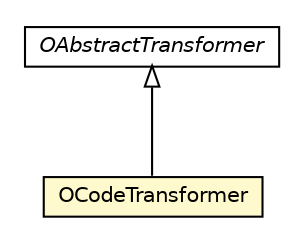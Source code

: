 #!/usr/local/bin/dot
#
# Class diagram 
# Generated by UMLGraph version R5_6-24-gf6e263 (http://www.umlgraph.org/)
#

digraph G {
	edge [fontname="Helvetica",fontsize=10,labelfontname="Helvetica",labelfontsize=10];
	node [fontname="Helvetica",fontsize=10,shape=plaintext];
	nodesep=0.25;
	ranksep=0.5;
	// com.orientechnologies.orient.etl.transformer.OCodeTransformer
	c947033 [label=<<table title="com.orientechnologies.orient.etl.transformer.OCodeTransformer" border="0" cellborder="1" cellspacing="0" cellpadding="2" port="p" bgcolor="lemonChiffon" href="./OCodeTransformer.html">
		<tr><td><table border="0" cellspacing="0" cellpadding="1">
<tr><td align="center" balign="center"> OCodeTransformer </td></tr>
		</table></td></tr>
		</table>>, URL="./OCodeTransformer.html", fontname="Helvetica", fontcolor="black", fontsize=10.0];
	// com.orientechnologies.orient.etl.transformer.OAbstractTransformer
	c947040 [label=<<table title="com.orientechnologies.orient.etl.transformer.OAbstractTransformer" border="0" cellborder="1" cellspacing="0" cellpadding="2" port="p" href="./OAbstractTransformer.html">
		<tr><td><table border="0" cellspacing="0" cellpadding="1">
<tr><td align="center" balign="center"><font face="Helvetica-Oblique"> OAbstractTransformer </font></td></tr>
		</table></td></tr>
		</table>>, URL="./OAbstractTransformer.html", fontname="Helvetica", fontcolor="black", fontsize=10.0];
	//com.orientechnologies.orient.etl.transformer.OCodeTransformer extends com.orientechnologies.orient.etl.transformer.OAbstractTransformer
	c947040:p -> c947033:p [dir=back,arrowtail=empty];
}

